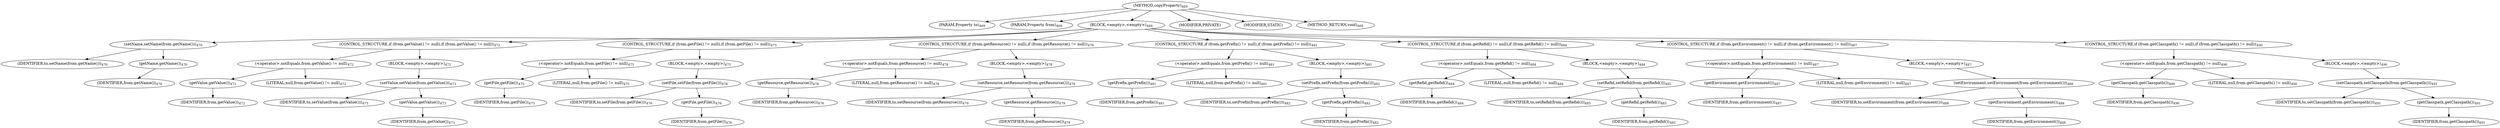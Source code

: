 digraph "copyProperty" {  
"738" [label = <(METHOD,copyProperty)<SUB>469</SUB>> ]
"739" [label = <(PARAM,Property to)<SUB>469</SUB>> ]
"740" [label = <(PARAM,Property from)<SUB>469</SUB>> ]
"741" [label = <(BLOCK,&lt;empty&gt;,&lt;empty&gt;)<SUB>469</SUB>> ]
"742" [label = <(setName,setName(from.getName()))<SUB>470</SUB>> ]
"743" [label = <(IDENTIFIER,to,setName(from.getName()))<SUB>470</SUB>> ]
"744" [label = <(getName,getName())<SUB>470</SUB>> ]
"745" [label = <(IDENTIFIER,from,getName())<SUB>470</SUB>> ]
"746" [label = <(CONTROL_STRUCTURE,if (from.getValue() != null),if (from.getValue() != null))<SUB>472</SUB>> ]
"747" [label = <(&lt;operator&gt;.notEquals,from.getValue() != null)<SUB>472</SUB>> ]
"748" [label = <(getValue,getValue())<SUB>472</SUB>> ]
"749" [label = <(IDENTIFIER,from,getValue())<SUB>472</SUB>> ]
"750" [label = <(LITERAL,null,from.getValue() != null)<SUB>472</SUB>> ]
"751" [label = <(BLOCK,&lt;empty&gt;,&lt;empty&gt;)<SUB>472</SUB>> ]
"752" [label = <(setValue,setValue(from.getValue()))<SUB>473</SUB>> ]
"753" [label = <(IDENTIFIER,to,setValue(from.getValue()))<SUB>473</SUB>> ]
"754" [label = <(getValue,getValue())<SUB>473</SUB>> ]
"755" [label = <(IDENTIFIER,from,getValue())<SUB>473</SUB>> ]
"756" [label = <(CONTROL_STRUCTURE,if (from.getFile() != null),if (from.getFile() != null))<SUB>475</SUB>> ]
"757" [label = <(&lt;operator&gt;.notEquals,from.getFile() != null)<SUB>475</SUB>> ]
"758" [label = <(getFile,getFile())<SUB>475</SUB>> ]
"759" [label = <(IDENTIFIER,from,getFile())<SUB>475</SUB>> ]
"760" [label = <(LITERAL,null,from.getFile() != null)<SUB>475</SUB>> ]
"761" [label = <(BLOCK,&lt;empty&gt;,&lt;empty&gt;)<SUB>475</SUB>> ]
"762" [label = <(setFile,setFile(from.getFile()))<SUB>476</SUB>> ]
"763" [label = <(IDENTIFIER,to,setFile(from.getFile()))<SUB>476</SUB>> ]
"764" [label = <(getFile,getFile())<SUB>476</SUB>> ]
"765" [label = <(IDENTIFIER,from,getFile())<SUB>476</SUB>> ]
"766" [label = <(CONTROL_STRUCTURE,if (from.getResource() != null),if (from.getResource() != null))<SUB>478</SUB>> ]
"767" [label = <(&lt;operator&gt;.notEquals,from.getResource() != null)<SUB>478</SUB>> ]
"768" [label = <(getResource,getResource())<SUB>478</SUB>> ]
"769" [label = <(IDENTIFIER,from,getResource())<SUB>478</SUB>> ]
"770" [label = <(LITERAL,null,from.getResource() != null)<SUB>478</SUB>> ]
"771" [label = <(BLOCK,&lt;empty&gt;,&lt;empty&gt;)<SUB>478</SUB>> ]
"772" [label = <(setResource,setResource(from.getResource()))<SUB>479</SUB>> ]
"773" [label = <(IDENTIFIER,to,setResource(from.getResource()))<SUB>479</SUB>> ]
"774" [label = <(getResource,getResource())<SUB>479</SUB>> ]
"775" [label = <(IDENTIFIER,from,getResource())<SUB>479</SUB>> ]
"776" [label = <(CONTROL_STRUCTURE,if (from.getPrefix() != null),if (from.getPrefix() != null))<SUB>481</SUB>> ]
"777" [label = <(&lt;operator&gt;.notEquals,from.getPrefix() != null)<SUB>481</SUB>> ]
"778" [label = <(getPrefix,getPrefix())<SUB>481</SUB>> ]
"779" [label = <(IDENTIFIER,from,getPrefix())<SUB>481</SUB>> ]
"780" [label = <(LITERAL,null,from.getPrefix() != null)<SUB>481</SUB>> ]
"781" [label = <(BLOCK,&lt;empty&gt;,&lt;empty&gt;)<SUB>481</SUB>> ]
"782" [label = <(setPrefix,setPrefix(from.getPrefix()))<SUB>482</SUB>> ]
"783" [label = <(IDENTIFIER,to,setPrefix(from.getPrefix()))<SUB>482</SUB>> ]
"784" [label = <(getPrefix,getPrefix())<SUB>482</SUB>> ]
"785" [label = <(IDENTIFIER,from,getPrefix())<SUB>482</SUB>> ]
"786" [label = <(CONTROL_STRUCTURE,if (from.getRefid() != null),if (from.getRefid() != null))<SUB>484</SUB>> ]
"787" [label = <(&lt;operator&gt;.notEquals,from.getRefid() != null)<SUB>484</SUB>> ]
"788" [label = <(getRefid,getRefid())<SUB>484</SUB>> ]
"789" [label = <(IDENTIFIER,from,getRefid())<SUB>484</SUB>> ]
"790" [label = <(LITERAL,null,from.getRefid() != null)<SUB>484</SUB>> ]
"791" [label = <(BLOCK,&lt;empty&gt;,&lt;empty&gt;)<SUB>484</SUB>> ]
"792" [label = <(setRefid,setRefid(from.getRefid()))<SUB>485</SUB>> ]
"793" [label = <(IDENTIFIER,to,setRefid(from.getRefid()))<SUB>485</SUB>> ]
"794" [label = <(getRefid,getRefid())<SUB>485</SUB>> ]
"795" [label = <(IDENTIFIER,from,getRefid())<SUB>485</SUB>> ]
"796" [label = <(CONTROL_STRUCTURE,if (from.getEnvironment() != null),if (from.getEnvironment() != null))<SUB>487</SUB>> ]
"797" [label = <(&lt;operator&gt;.notEquals,from.getEnvironment() != null)<SUB>487</SUB>> ]
"798" [label = <(getEnvironment,getEnvironment())<SUB>487</SUB>> ]
"799" [label = <(IDENTIFIER,from,getEnvironment())<SUB>487</SUB>> ]
"800" [label = <(LITERAL,null,from.getEnvironment() != null)<SUB>487</SUB>> ]
"801" [label = <(BLOCK,&lt;empty&gt;,&lt;empty&gt;)<SUB>487</SUB>> ]
"802" [label = <(setEnvironment,setEnvironment(from.getEnvironment()))<SUB>488</SUB>> ]
"803" [label = <(IDENTIFIER,to,setEnvironment(from.getEnvironment()))<SUB>488</SUB>> ]
"804" [label = <(getEnvironment,getEnvironment())<SUB>488</SUB>> ]
"805" [label = <(IDENTIFIER,from,getEnvironment())<SUB>488</SUB>> ]
"806" [label = <(CONTROL_STRUCTURE,if (from.getClasspath() != null),if (from.getClasspath() != null))<SUB>490</SUB>> ]
"807" [label = <(&lt;operator&gt;.notEquals,from.getClasspath() != null)<SUB>490</SUB>> ]
"808" [label = <(getClasspath,getClasspath())<SUB>490</SUB>> ]
"809" [label = <(IDENTIFIER,from,getClasspath())<SUB>490</SUB>> ]
"810" [label = <(LITERAL,null,from.getClasspath() != null)<SUB>490</SUB>> ]
"811" [label = <(BLOCK,&lt;empty&gt;,&lt;empty&gt;)<SUB>490</SUB>> ]
"812" [label = <(setClasspath,setClasspath(from.getClasspath()))<SUB>491</SUB>> ]
"813" [label = <(IDENTIFIER,to,setClasspath(from.getClasspath()))<SUB>491</SUB>> ]
"814" [label = <(getClasspath,getClasspath())<SUB>491</SUB>> ]
"815" [label = <(IDENTIFIER,from,getClasspath())<SUB>491</SUB>> ]
"816" [label = <(MODIFIER,PRIVATE)> ]
"817" [label = <(MODIFIER,STATIC)> ]
"818" [label = <(METHOD_RETURN,void)<SUB>469</SUB>> ]
  "738" -> "739" 
  "738" -> "740" 
  "738" -> "741" 
  "738" -> "816" 
  "738" -> "817" 
  "738" -> "818" 
  "741" -> "742" 
  "741" -> "746" 
  "741" -> "756" 
  "741" -> "766" 
  "741" -> "776" 
  "741" -> "786" 
  "741" -> "796" 
  "741" -> "806" 
  "742" -> "743" 
  "742" -> "744" 
  "744" -> "745" 
  "746" -> "747" 
  "746" -> "751" 
  "747" -> "748" 
  "747" -> "750" 
  "748" -> "749" 
  "751" -> "752" 
  "752" -> "753" 
  "752" -> "754" 
  "754" -> "755" 
  "756" -> "757" 
  "756" -> "761" 
  "757" -> "758" 
  "757" -> "760" 
  "758" -> "759" 
  "761" -> "762" 
  "762" -> "763" 
  "762" -> "764" 
  "764" -> "765" 
  "766" -> "767" 
  "766" -> "771" 
  "767" -> "768" 
  "767" -> "770" 
  "768" -> "769" 
  "771" -> "772" 
  "772" -> "773" 
  "772" -> "774" 
  "774" -> "775" 
  "776" -> "777" 
  "776" -> "781" 
  "777" -> "778" 
  "777" -> "780" 
  "778" -> "779" 
  "781" -> "782" 
  "782" -> "783" 
  "782" -> "784" 
  "784" -> "785" 
  "786" -> "787" 
  "786" -> "791" 
  "787" -> "788" 
  "787" -> "790" 
  "788" -> "789" 
  "791" -> "792" 
  "792" -> "793" 
  "792" -> "794" 
  "794" -> "795" 
  "796" -> "797" 
  "796" -> "801" 
  "797" -> "798" 
  "797" -> "800" 
  "798" -> "799" 
  "801" -> "802" 
  "802" -> "803" 
  "802" -> "804" 
  "804" -> "805" 
  "806" -> "807" 
  "806" -> "811" 
  "807" -> "808" 
  "807" -> "810" 
  "808" -> "809" 
  "811" -> "812" 
  "812" -> "813" 
  "812" -> "814" 
  "814" -> "815" 
}
